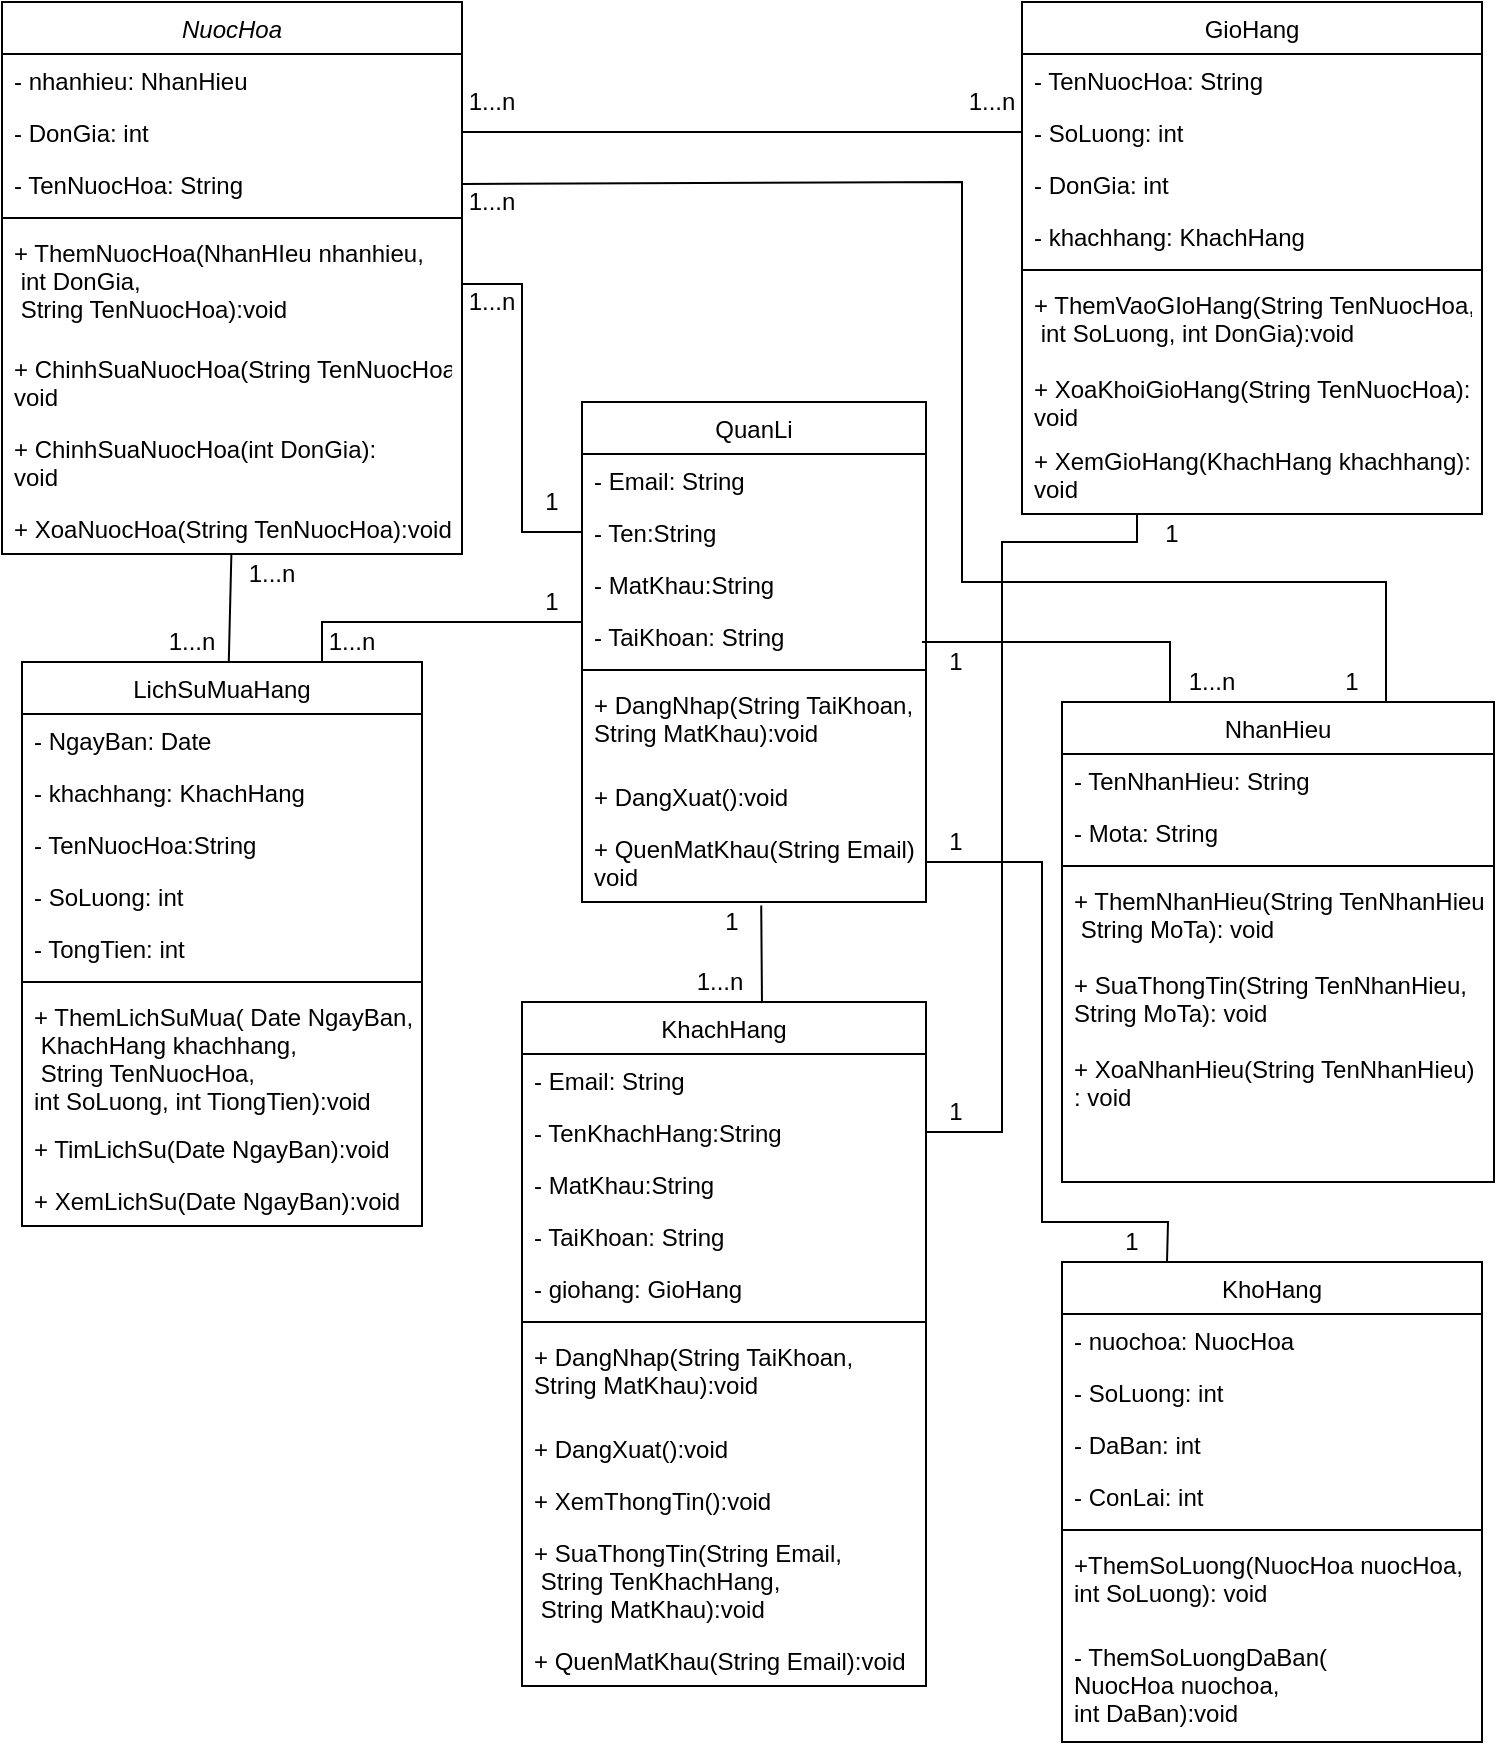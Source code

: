 <mxfile version="26.2.1">
  <diagram id="C5RBs43oDa-KdzZeNtuy" name="Page-1">
    <mxGraphModel dx="987" dy="543" grid="1" gridSize="10" guides="1" tooltips="1" connect="1" arrows="1" fold="1" page="1" pageScale="1" pageWidth="827" pageHeight="1169" math="0" shadow="0">
      <root>
        <mxCell id="WIyWlLk6GJQsqaUBKTNV-0" />
        <mxCell id="WIyWlLk6GJQsqaUBKTNV-1" parent="WIyWlLk6GJQsqaUBKTNV-0" />
        <mxCell id="zkfFHV4jXpPFQw0GAbJ--0" value="NuocHoa" style="swimlane;fontStyle=2;align=center;verticalAlign=top;childLayout=stackLayout;horizontal=1;startSize=26;horizontalStack=0;resizeParent=1;resizeLast=0;collapsible=1;marginBottom=0;rounded=0;shadow=0;strokeWidth=1;" parent="WIyWlLk6GJQsqaUBKTNV-1" vertex="1">
          <mxGeometry x="70" y="30" width="230" height="276" as="geometry">
            <mxRectangle x="230" y="140" width="160" height="26" as="alternateBounds" />
          </mxGeometry>
        </mxCell>
        <mxCell id="zkfFHV4jXpPFQw0GAbJ--1" value="- nhanhieu: NhanHieu" style="text;align=left;verticalAlign=top;spacingLeft=4;spacingRight=4;overflow=hidden;rotatable=0;points=[[0,0.5],[1,0.5]];portConstraint=eastwest;" parent="zkfFHV4jXpPFQw0GAbJ--0" vertex="1">
          <mxGeometry y="26" width="230" height="26" as="geometry" />
        </mxCell>
        <mxCell id="zkfFHV4jXpPFQw0GAbJ--2" value="- DonGia: int" style="text;align=left;verticalAlign=top;spacingLeft=4;spacingRight=4;overflow=hidden;rotatable=0;points=[[0,0.5],[1,0.5]];portConstraint=eastwest;rounded=0;shadow=0;html=0;" parent="zkfFHV4jXpPFQw0GAbJ--0" vertex="1">
          <mxGeometry y="52" width="230" height="26" as="geometry" />
        </mxCell>
        <mxCell id="zkfFHV4jXpPFQw0GAbJ--3" value="- TenNuocHoa: String" style="text;align=left;verticalAlign=top;spacingLeft=4;spacingRight=4;overflow=hidden;rotatable=0;points=[[0,0.5],[1,0.5]];portConstraint=eastwest;rounded=0;shadow=0;html=0;" parent="zkfFHV4jXpPFQw0GAbJ--0" vertex="1">
          <mxGeometry y="78" width="230" height="26" as="geometry" />
        </mxCell>
        <mxCell id="zkfFHV4jXpPFQw0GAbJ--4" value="" style="line;html=1;strokeWidth=1;align=left;verticalAlign=middle;spacingTop=-1;spacingLeft=3;spacingRight=3;rotatable=0;labelPosition=right;points=[];portConstraint=eastwest;" parent="zkfFHV4jXpPFQw0GAbJ--0" vertex="1">
          <mxGeometry y="104" width="230" height="8" as="geometry" />
        </mxCell>
        <mxCell id="FW-kwO7tNeV3jp3-jqOv-0" value="+ ThemNuocHoa(NhanHIeu nhanhieu,&#xa; int DonGia,&#xa; String TenNuocHoa):void" style="text;align=left;verticalAlign=top;spacingLeft=4;spacingRight=4;overflow=hidden;rotatable=0;points=[[0,0.5],[1,0.5]];portConstraint=eastwest;" parent="zkfFHV4jXpPFQw0GAbJ--0" vertex="1">
          <mxGeometry y="112" width="230" height="58" as="geometry" />
        </mxCell>
        <mxCell id="zkfFHV4jXpPFQw0GAbJ--5" value="+ ChinhSuaNuocHoa(String TenNuocHoa):&#xa;void" style="text;align=left;verticalAlign=top;spacingLeft=4;spacingRight=4;overflow=hidden;rotatable=0;points=[[0,0.5],[1,0.5]];portConstraint=eastwest;" parent="zkfFHV4jXpPFQw0GAbJ--0" vertex="1">
          <mxGeometry y="170" width="230" height="40" as="geometry" />
        </mxCell>
        <mxCell id="x4dlPTA_3pkpQ9xTv-OE-11" value="+ ChinhSuaNuocHoa(int DonGia):&#xa;void" style="text;align=left;verticalAlign=top;spacingLeft=4;spacingRight=4;overflow=hidden;rotatable=0;points=[[0,0.5],[1,0.5]];portConstraint=eastwest;" vertex="1" parent="zkfFHV4jXpPFQw0GAbJ--0">
          <mxGeometry y="210" width="230" height="40" as="geometry" />
        </mxCell>
        <mxCell id="MaH9yMPapAMRR2plklv2-0" value="+ XoaNuocHoa(String TenNuocHoa):void" style="text;align=left;verticalAlign=top;spacingLeft=4;spacingRight=4;overflow=hidden;rotatable=0;points=[[0,0.5],[1,0.5]];portConstraint=eastwest;rounded=0;shadow=0;html=0;" parent="zkfFHV4jXpPFQw0GAbJ--0" vertex="1">
          <mxGeometry y="250" width="230" height="26" as="geometry" />
        </mxCell>
        <mxCell id="zkfFHV4jXpPFQw0GAbJ--6" value="LichSuMuaHang" style="swimlane;fontStyle=0;align=center;verticalAlign=top;childLayout=stackLayout;horizontal=1;startSize=26;horizontalStack=0;resizeParent=1;resizeLast=0;collapsible=1;marginBottom=0;rounded=0;shadow=0;strokeWidth=1;" parent="WIyWlLk6GJQsqaUBKTNV-1" vertex="1">
          <mxGeometry x="80" y="360" width="200" height="282" as="geometry">
            <mxRectangle x="130" y="380" width="160" height="26" as="alternateBounds" />
          </mxGeometry>
        </mxCell>
        <mxCell id="zkfFHV4jXpPFQw0GAbJ--7" value="- NgayBan: Date" style="text;align=left;verticalAlign=top;spacingLeft=4;spacingRight=4;overflow=hidden;rotatable=0;points=[[0,0.5],[1,0.5]];portConstraint=eastwest;" parent="zkfFHV4jXpPFQw0GAbJ--6" vertex="1">
          <mxGeometry y="26" width="200" height="26" as="geometry" />
        </mxCell>
        <mxCell id="rm_H_4oMuPFdtpXQ4Fyv-2" value="- khachhang: KhachHang" style="text;align=left;verticalAlign=top;spacingLeft=4;spacingRight=4;overflow=hidden;rotatable=0;points=[[0,0.5],[1,0.5]];portConstraint=eastwest;rounded=0;shadow=0;html=0;" parent="zkfFHV4jXpPFQw0GAbJ--6" vertex="1">
          <mxGeometry y="52" width="200" height="26" as="geometry" />
        </mxCell>
        <mxCell id="zkfFHV4jXpPFQw0GAbJ--8" value="- TenNuocHoa:String" style="text;align=left;verticalAlign=top;spacingLeft=4;spacingRight=4;overflow=hidden;rotatable=0;points=[[0,0.5],[1,0.5]];portConstraint=eastwest;rounded=0;shadow=0;html=0;" parent="zkfFHV4jXpPFQw0GAbJ--6" vertex="1">
          <mxGeometry y="78" width="200" height="26" as="geometry" />
        </mxCell>
        <mxCell id="rm_H_4oMuPFdtpXQ4Fyv-1" value="- SoLuong: int" style="text;align=left;verticalAlign=top;spacingLeft=4;spacingRight=4;overflow=hidden;rotatable=0;points=[[0,0.5],[1,0.5]];portConstraint=eastwest;rounded=0;shadow=0;html=0;" parent="zkfFHV4jXpPFQw0GAbJ--6" vertex="1">
          <mxGeometry y="104" width="200" height="26" as="geometry" />
        </mxCell>
        <mxCell id="MaH9yMPapAMRR2plklv2-12" value="- TongTien: int" style="text;align=left;verticalAlign=top;spacingLeft=4;spacingRight=4;overflow=hidden;rotatable=0;points=[[0,0.5],[1,0.5]];portConstraint=eastwest;rounded=0;shadow=0;html=0;" parent="zkfFHV4jXpPFQw0GAbJ--6" vertex="1">
          <mxGeometry y="130" width="200" height="26" as="geometry" />
        </mxCell>
        <mxCell id="zkfFHV4jXpPFQw0GAbJ--9" value="" style="line;html=1;strokeWidth=1;align=left;verticalAlign=middle;spacingTop=-1;spacingLeft=3;spacingRight=3;rotatable=0;labelPosition=right;points=[];portConstraint=eastwest;" parent="zkfFHV4jXpPFQw0GAbJ--6" vertex="1">
          <mxGeometry y="156" width="200" height="8" as="geometry" />
        </mxCell>
        <mxCell id="zkfFHV4jXpPFQw0GAbJ--10" value="+ ThemLichSuMua( Date NgayBan,&#xa; KhachHang khachhang, &#xa; String TenNuocHoa,&#xa;int SoLuong, int TiongTien):void" style="text;align=left;verticalAlign=top;spacingLeft=4;spacingRight=4;overflow=hidden;rotatable=0;points=[[0,0.5],[1,0.5]];portConstraint=eastwest;fontStyle=0" parent="zkfFHV4jXpPFQw0GAbJ--6" vertex="1">
          <mxGeometry y="164" width="200" height="66" as="geometry" />
        </mxCell>
        <mxCell id="zkfFHV4jXpPFQw0GAbJ--11" value="+ TimLichSu(Date NgayBan):void" style="text;align=left;verticalAlign=top;spacingLeft=4;spacingRight=4;overflow=hidden;rotatable=0;points=[[0,0.5],[1,0.5]];portConstraint=eastwest;" parent="zkfFHV4jXpPFQw0GAbJ--6" vertex="1">
          <mxGeometry y="230" width="200" height="26" as="geometry" />
        </mxCell>
        <mxCell id="MaH9yMPapAMRR2plklv2-13" value="+ XemLichSu(Date NgayBan):void" style="text;align=left;verticalAlign=top;spacingLeft=4;spacingRight=4;overflow=hidden;rotatable=0;points=[[0,0.5],[1,0.5]];portConstraint=eastwest;" parent="zkfFHV4jXpPFQw0GAbJ--6" vertex="1">
          <mxGeometry y="256" width="200" height="26" as="geometry" />
        </mxCell>
        <mxCell id="zkfFHV4jXpPFQw0GAbJ--13" value="NhanHieu" style="swimlane;fontStyle=0;align=center;verticalAlign=top;childLayout=stackLayout;horizontal=1;startSize=26;horizontalStack=0;resizeParent=1;resizeLast=0;collapsible=1;marginBottom=0;rounded=0;shadow=0;strokeWidth=1;" parent="WIyWlLk6GJQsqaUBKTNV-1" vertex="1">
          <mxGeometry x="600" y="380" width="216" height="240" as="geometry">
            <mxRectangle x="340" y="380" width="170" height="26" as="alternateBounds" />
          </mxGeometry>
        </mxCell>
        <mxCell id="zkfFHV4jXpPFQw0GAbJ--14" value="- TenNhanHieu: String" style="text;align=left;verticalAlign=top;spacingLeft=4;spacingRight=4;overflow=hidden;rotatable=0;points=[[0,0.5],[1,0.5]];portConstraint=eastwest;" parent="zkfFHV4jXpPFQw0GAbJ--13" vertex="1">
          <mxGeometry y="26" width="216" height="26" as="geometry" />
        </mxCell>
        <mxCell id="MaH9yMPapAMRR2plklv2-6" value="- Mota: String" style="text;align=left;verticalAlign=top;spacingLeft=4;spacingRight=4;overflow=hidden;rotatable=0;points=[[0,0.5],[1,0.5]];portConstraint=eastwest;" parent="zkfFHV4jXpPFQw0GAbJ--13" vertex="1">
          <mxGeometry y="52" width="216" height="26" as="geometry" />
        </mxCell>
        <mxCell id="zkfFHV4jXpPFQw0GAbJ--15" value="" style="line;html=1;strokeWidth=1;align=left;verticalAlign=middle;spacingTop=-1;spacingLeft=3;spacingRight=3;rotatable=0;labelPosition=right;points=[];portConstraint=eastwest;" parent="zkfFHV4jXpPFQw0GAbJ--13" vertex="1">
          <mxGeometry y="78" width="216" height="8" as="geometry" />
        </mxCell>
        <mxCell id="MaH9yMPapAMRR2plklv2-7" value="+ ThemNhanHieu(String TenNhanHieu,&#xa; String MoTa): void" style="text;align=left;verticalAlign=top;spacingLeft=4;spacingRight=4;overflow=hidden;rotatable=0;points=[[0,0.5],[1,0.5]];portConstraint=eastwest;" parent="zkfFHV4jXpPFQw0GAbJ--13" vertex="1">
          <mxGeometry y="86" width="216" height="42" as="geometry" />
        </mxCell>
        <mxCell id="MaH9yMPapAMRR2plklv2-10" value="+ SuaThongTin(String TenNhanHieu,&#xa;String MoTa): void" style="text;align=left;verticalAlign=top;spacingLeft=4;spacingRight=4;overflow=hidden;rotatable=0;points=[[0,0.5],[1,0.5]];portConstraint=eastwest;" parent="zkfFHV4jXpPFQw0GAbJ--13" vertex="1">
          <mxGeometry y="128" width="216" height="42" as="geometry" />
        </mxCell>
        <mxCell id="MaH9yMPapAMRR2plklv2-11" value="+ XoaNhanHieu(String TenNhanHieu)&#xa;: void" style="text;align=left;verticalAlign=top;spacingLeft=4;spacingRight=4;overflow=hidden;rotatable=0;points=[[0,0.5],[1,0.5]];portConstraint=eastwest;" parent="zkfFHV4jXpPFQw0GAbJ--13" vertex="1">
          <mxGeometry y="170" width="216" height="42" as="geometry" />
        </mxCell>
        <mxCell id="zkfFHV4jXpPFQw0GAbJ--17" value="QuanLi" style="swimlane;fontStyle=0;align=center;verticalAlign=top;childLayout=stackLayout;horizontal=1;startSize=26;horizontalStack=0;resizeParent=1;resizeLast=0;collapsible=1;marginBottom=0;rounded=0;shadow=0;strokeWidth=1;" parent="WIyWlLk6GJQsqaUBKTNV-1" vertex="1">
          <mxGeometry x="360" y="230" width="172" height="250" as="geometry">
            <mxRectangle x="550" y="140" width="160" height="26" as="alternateBounds" />
          </mxGeometry>
        </mxCell>
        <mxCell id="zkfFHV4jXpPFQw0GAbJ--18" value="- Email: String" style="text;align=left;verticalAlign=top;spacingLeft=4;spacingRight=4;overflow=hidden;rotatable=0;points=[[0,0.5],[1,0.5]];portConstraint=eastwest;" parent="zkfFHV4jXpPFQw0GAbJ--17" vertex="1">
          <mxGeometry y="26" width="172" height="26" as="geometry" />
        </mxCell>
        <mxCell id="zkfFHV4jXpPFQw0GAbJ--21" value="- Ten:String" style="text;align=left;verticalAlign=top;spacingLeft=4;spacingRight=4;overflow=hidden;rotatable=0;points=[[0,0.5],[1,0.5]];portConstraint=eastwest;rounded=0;shadow=0;html=0;" parent="zkfFHV4jXpPFQw0GAbJ--17" vertex="1">
          <mxGeometry y="52" width="172" height="26" as="geometry" />
        </mxCell>
        <mxCell id="zkfFHV4jXpPFQw0GAbJ--22" value="- MatKhau:String" style="text;align=left;verticalAlign=top;spacingLeft=4;spacingRight=4;overflow=hidden;rotatable=0;points=[[0,0.5],[1,0.5]];portConstraint=eastwest;rounded=0;shadow=0;html=0;" parent="zkfFHV4jXpPFQw0GAbJ--17" vertex="1">
          <mxGeometry y="78" width="172" height="26" as="geometry" />
        </mxCell>
        <mxCell id="MaH9yMPapAMRR2plklv2-1" value="- TaiKhoan: String" style="text;align=left;verticalAlign=top;spacingLeft=4;spacingRight=4;overflow=hidden;rotatable=0;points=[[0,0.5],[1,0.5]];portConstraint=eastwest;rounded=0;shadow=0;html=0;" parent="zkfFHV4jXpPFQw0GAbJ--17" vertex="1">
          <mxGeometry y="104" width="172" height="26" as="geometry" />
        </mxCell>
        <mxCell id="zkfFHV4jXpPFQw0GAbJ--23" value="" style="line;html=1;strokeWidth=1;align=left;verticalAlign=middle;spacingTop=-1;spacingLeft=3;spacingRight=3;rotatable=0;labelPosition=right;points=[];portConstraint=eastwest;" parent="zkfFHV4jXpPFQw0GAbJ--17" vertex="1">
          <mxGeometry y="130" width="172" height="8" as="geometry" />
        </mxCell>
        <mxCell id="zkfFHV4jXpPFQw0GAbJ--24" value="+ DangNhap(String TaiKhoan,&#xa;String MatKhau):void" style="text;align=left;verticalAlign=top;spacingLeft=4;spacingRight=4;overflow=hidden;rotatable=0;points=[[0,0.5],[1,0.5]];portConstraint=eastwest;" parent="zkfFHV4jXpPFQw0GAbJ--17" vertex="1">
          <mxGeometry y="138" width="172" height="46" as="geometry" />
        </mxCell>
        <mxCell id="MaH9yMPapAMRR2plklv2-3" value="+ DangXuat():void" style="text;align=left;verticalAlign=top;spacingLeft=4;spacingRight=4;overflow=hidden;rotatable=0;points=[[0,0.5],[1,0.5]];portConstraint=eastwest;rounded=0;shadow=0;html=0;" parent="zkfFHV4jXpPFQw0GAbJ--17" vertex="1">
          <mxGeometry y="184" width="172" height="26" as="geometry" />
        </mxCell>
        <mxCell id="x4dlPTA_3pkpQ9xTv-OE-8" value="+ QuenMatKhau(String Email):&#xa;void" style="text;align=left;verticalAlign=top;spacingLeft=4;spacingRight=4;overflow=hidden;rotatable=0;points=[[0,0.5],[1,0.5]];portConstraint=eastwest;rounded=0;shadow=0;html=0;" vertex="1" parent="zkfFHV4jXpPFQw0GAbJ--17">
          <mxGeometry y="210" width="172" height="40" as="geometry" />
        </mxCell>
        <mxCell id="MaH9yMPapAMRR2plklv2-14" value="" style="endArrow=none;html=1;rounded=0;" parent="WIyWlLk6GJQsqaUBKTNV-1" source="MaH9yMPapAMRR2plklv2-0" target="zkfFHV4jXpPFQw0GAbJ--6" edge="1">
          <mxGeometry width="50" height="50" relative="1" as="geometry">
            <mxPoint x="180" y="310" as="sourcePoint" />
            <mxPoint x="390" y="280" as="targetPoint" />
          </mxGeometry>
        </mxCell>
        <mxCell id="MaH9yMPapAMRR2plklv2-15" value="" style="endArrow=none;html=1;rounded=0;exitX=0.75;exitY=0;exitDx=0;exitDy=0;entryX=1;entryY=1;entryDx=0;entryDy=0;entryPerimeter=0;" parent="WIyWlLk6GJQsqaUBKTNV-1" source="zkfFHV4jXpPFQw0GAbJ--6" target="MaH9yMPapAMRR2plklv2-18" edge="1">
          <mxGeometry width="50" height="50" relative="1" as="geometry">
            <mxPoint x="340" y="330" as="sourcePoint" />
            <mxPoint x="390" y="280" as="targetPoint" />
            <Array as="points">
              <mxPoint x="230" y="340" />
            </Array>
          </mxGeometry>
        </mxCell>
        <mxCell id="MaH9yMPapAMRR2plklv2-16" value="" style="endArrow=none;html=1;rounded=0;exitX=0.25;exitY=0;exitDx=0;exitDy=0;" parent="WIyWlLk6GJQsqaUBKTNV-1" source="zkfFHV4jXpPFQw0GAbJ--13" edge="1">
          <mxGeometry width="50" height="50" relative="1" as="geometry">
            <mxPoint x="340" y="330" as="sourcePoint" />
            <mxPoint x="530" y="350" as="targetPoint" />
            <Array as="points">
              <mxPoint x="654" y="350" />
            </Array>
          </mxGeometry>
        </mxCell>
        <mxCell id="MaH9yMPapAMRR2plklv2-18" value="1" style="text;html=1;align=center;verticalAlign=middle;whiteSpace=wrap;rounded=0;" parent="WIyWlLk6GJQsqaUBKTNV-1" vertex="1">
          <mxGeometry x="330" y="320" width="30" height="20" as="geometry" />
        </mxCell>
        <mxCell id="MaH9yMPapAMRR2plklv2-20" value="1...&lt;span style=&quot;background-color: initial;&quot;&gt;n&lt;/span&gt;" style="text;html=1;align=center;verticalAlign=middle;whiteSpace=wrap;rounded=0;" parent="WIyWlLk6GJQsqaUBKTNV-1" vertex="1">
          <mxGeometry x="150" y="340" width="30" height="20" as="geometry" />
        </mxCell>
        <mxCell id="MaH9yMPapAMRR2plklv2-22" value="1...&lt;span style=&quot;background-color: initial;&quot;&gt;n&lt;/span&gt;" style="text;html=1;align=center;verticalAlign=middle;whiteSpace=wrap;rounded=0;" parent="WIyWlLk6GJQsqaUBKTNV-1" vertex="1">
          <mxGeometry x="660" y="360" width="30" height="20" as="geometry" />
        </mxCell>
        <mxCell id="0Squ-P8KOqfG7wdATpva-2" value="1...&lt;span style=&quot;background-color: initial;&quot;&gt;n&lt;/span&gt;" style="text;html=1;align=center;verticalAlign=middle;whiteSpace=wrap;rounded=0;" parent="WIyWlLk6GJQsqaUBKTNV-1" vertex="1">
          <mxGeometry x="190" y="306" width="30" height="20" as="geometry" />
        </mxCell>
        <mxCell id="rm_H_4oMuPFdtpXQ4Fyv-4" value="1...&lt;span style=&quot;background-color: initial;&quot;&gt;n&lt;/span&gt;" style="text;html=1;align=center;verticalAlign=middle;whiteSpace=wrap;rounded=0;" parent="WIyWlLk6GJQsqaUBKTNV-1" vertex="1">
          <mxGeometry x="230" y="340" width="30" height="20" as="geometry" />
        </mxCell>
        <mxCell id="rm_H_4oMuPFdtpXQ4Fyv-5" value="" style="endArrow=none;html=1;rounded=0;exitX=1;exitY=0.5;exitDx=0;exitDy=0;entryX=0;entryY=0.5;entryDx=0;entryDy=0;" parent="WIyWlLk6GJQsqaUBKTNV-1" source="FW-kwO7tNeV3jp3-jqOv-0" target="zkfFHV4jXpPFQw0GAbJ--21" edge="1">
          <mxGeometry width="50" height="50" relative="1" as="geometry">
            <mxPoint x="300" y="351" as="sourcePoint" />
            <mxPoint x="570" y="199" as="targetPoint" />
            <Array as="points">
              <mxPoint x="330" y="171" />
              <mxPoint x="330" y="295" />
            </Array>
          </mxGeometry>
        </mxCell>
        <mxCell id="rm_H_4oMuPFdtpXQ4Fyv-6" value="1" style="text;html=1;align=center;verticalAlign=middle;whiteSpace=wrap;rounded=0;" parent="WIyWlLk6GJQsqaUBKTNV-1" vertex="1">
          <mxGeometry x="532" y="350" width="30" height="20" as="geometry" />
        </mxCell>
        <mxCell id="rm_H_4oMuPFdtpXQ4Fyv-7" value="1" style="text;html=1;align=center;verticalAlign=middle;whiteSpace=wrap;rounded=0;" parent="WIyWlLk6GJQsqaUBKTNV-1" vertex="1">
          <mxGeometry x="330" y="270" width="30" height="20" as="geometry" />
        </mxCell>
        <mxCell id="rm_H_4oMuPFdtpXQ4Fyv-8" value="1...&lt;span style=&quot;background-color: initial;&quot;&gt;n&lt;/span&gt;" style="text;html=1;align=center;verticalAlign=middle;whiteSpace=wrap;rounded=0;" parent="WIyWlLk6GJQsqaUBKTNV-1" vertex="1">
          <mxGeometry x="300" y="170" width="30" height="20" as="geometry" />
        </mxCell>
        <mxCell id="QOHU-zACexYrLQ0ibmPA-1" value="KhachHang" style="swimlane;fontStyle=0;align=center;verticalAlign=top;childLayout=stackLayout;horizontal=1;startSize=26;horizontalStack=0;resizeParent=1;resizeLast=0;collapsible=1;marginBottom=0;rounded=0;shadow=0;strokeWidth=1;" parent="WIyWlLk6GJQsqaUBKTNV-1" vertex="1">
          <mxGeometry x="330" y="530" width="202" height="342" as="geometry">
            <mxRectangle x="550" y="140" width="160" height="26" as="alternateBounds" />
          </mxGeometry>
        </mxCell>
        <mxCell id="QOHU-zACexYrLQ0ibmPA-2" value="- Email: String" style="text;align=left;verticalAlign=top;spacingLeft=4;spacingRight=4;overflow=hidden;rotatable=0;points=[[0,0.5],[1,0.5]];portConstraint=eastwest;" parent="QOHU-zACexYrLQ0ibmPA-1" vertex="1">
          <mxGeometry y="26" width="202" height="26" as="geometry" />
        </mxCell>
        <mxCell id="QOHU-zACexYrLQ0ibmPA-3" value="- TenKhachHang:String" style="text;align=left;verticalAlign=top;spacingLeft=4;spacingRight=4;overflow=hidden;rotatable=0;points=[[0,0.5],[1,0.5]];portConstraint=eastwest;rounded=0;shadow=0;html=0;" parent="QOHU-zACexYrLQ0ibmPA-1" vertex="1">
          <mxGeometry y="52" width="202" height="26" as="geometry" />
        </mxCell>
        <mxCell id="QOHU-zACexYrLQ0ibmPA-4" value="- MatKhau:String" style="text;align=left;verticalAlign=top;spacingLeft=4;spacingRight=4;overflow=hidden;rotatable=0;points=[[0,0.5],[1,0.5]];portConstraint=eastwest;rounded=0;shadow=0;html=0;" parent="QOHU-zACexYrLQ0ibmPA-1" vertex="1">
          <mxGeometry y="78" width="202" height="26" as="geometry" />
        </mxCell>
        <mxCell id="QOHU-zACexYrLQ0ibmPA-5" value="- TaiKhoan: String" style="text;align=left;verticalAlign=top;spacingLeft=4;spacingRight=4;overflow=hidden;rotatable=0;points=[[0,0.5],[1,0.5]];portConstraint=eastwest;rounded=0;shadow=0;html=0;" parent="QOHU-zACexYrLQ0ibmPA-1" vertex="1">
          <mxGeometry y="104" width="202" height="26" as="geometry" />
        </mxCell>
        <mxCell id="x4dlPTA_3pkpQ9xTv-OE-3" value="- giohang: GioHang" style="text;align=left;verticalAlign=top;spacingLeft=4;spacingRight=4;overflow=hidden;rotatable=0;points=[[0,0.5],[1,0.5]];portConstraint=eastwest;rounded=0;shadow=0;html=0;" vertex="1" parent="QOHU-zACexYrLQ0ibmPA-1">
          <mxGeometry y="130" width="202" height="26" as="geometry" />
        </mxCell>
        <mxCell id="QOHU-zACexYrLQ0ibmPA-6" value="" style="line;html=1;strokeWidth=1;align=left;verticalAlign=middle;spacingTop=-1;spacingLeft=3;spacingRight=3;rotatable=0;labelPosition=right;points=[];portConstraint=eastwest;" parent="QOHU-zACexYrLQ0ibmPA-1" vertex="1">
          <mxGeometry y="156" width="202" height="8" as="geometry" />
        </mxCell>
        <mxCell id="QOHU-zACexYrLQ0ibmPA-7" value="+ DangNhap(String TaiKhoan,&#xa;String MatKhau):void" style="text;align=left;verticalAlign=top;spacingLeft=4;spacingRight=4;overflow=hidden;rotatable=0;points=[[0,0.5],[1,0.5]];portConstraint=eastwest;" parent="QOHU-zACexYrLQ0ibmPA-1" vertex="1">
          <mxGeometry y="164" width="202" height="46" as="geometry" />
        </mxCell>
        <mxCell id="QOHU-zACexYrLQ0ibmPA-8" value="+ DangXuat():void" style="text;align=left;verticalAlign=top;spacingLeft=4;spacingRight=4;overflow=hidden;rotatable=0;points=[[0,0.5],[1,0.5]];portConstraint=eastwest;rounded=0;shadow=0;html=0;" parent="QOHU-zACexYrLQ0ibmPA-1" vertex="1">
          <mxGeometry y="210" width="202" height="26" as="geometry" />
        </mxCell>
        <mxCell id="QOHU-zACexYrLQ0ibmPA-10" value="+ XemThongTin():void" style="text;align=left;verticalAlign=top;spacingLeft=4;spacingRight=4;overflow=hidden;rotatable=0;points=[[0,0.5],[1,0.5]];portConstraint=eastwest;rounded=0;shadow=0;html=0;" parent="QOHU-zACexYrLQ0ibmPA-1" vertex="1">
          <mxGeometry y="236" width="202" height="26" as="geometry" />
        </mxCell>
        <mxCell id="x4dlPTA_3pkpQ9xTv-OE-1" value="+ SuaThongTin(String Email,&#xa; String TenKhachHang,&#xa; String MatKhau):void" style="text;align=left;verticalAlign=top;spacingLeft=4;spacingRight=4;overflow=hidden;rotatable=0;points=[[0,0.5],[1,0.5]];portConstraint=eastwest;rounded=0;shadow=0;html=0;" vertex="1" parent="QOHU-zACexYrLQ0ibmPA-1">
          <mxGeometry y="262" width="202" height="54" as="geometry" />
        </mxCell>
        <mxCell id="x4dlPTA_3pkpQ9xTv-OE-0" value="+ QuenMatKhau(String Email):void" style="text;align=left;verticalAlign=top;spacingLeft=4;spacingRight=4;overflow=hidden;rotatable=0;points=[[0,0.5],[1,0.5]];portConstraint=eastwest;rounded=0;shadow=0;html=0;" vertex="1" parent="QOHU-zACexYrLQ0ibmPA-1">
          <mxGeometry y="316" width="202" height="26" as="geometry" />
        </mxCell>
        <mxCell id="QOHU-zACexYrLQ0ibmPA-11" value="" style="endArrow=none;html=1;rounded=0;exitX=0.594;exitY=0;exitDx=0;exitDy=0;exitPerimeter=0;entryX=0.521;entryY=1.044;entryDx=0;entryDy=0;entryPerimeter=0;" parent="WIyWlLk6GJQsqaUBKTNV-1" source="QOHU-zACexYrLQ0ibmPA-1" target="x4dlPTA_3pkpQ9xTv-OE-8" edge="1">
          <mxGeometry width="50" height="50" relative="1" as="geometry">
            <mxPoint x="552" y="519" as="sourcePoint" />
            <mxPoint x="450" y="490" as="targetPoint" />
          </mxGeometry>
        </mxCell>
        <mxCell id="QOHU-zACexYrLQ0ibmPA-12" value="1" style="text;html=1;align=center;verticalAlign=middle;whiteSpace=wrap;rounded=0;" parent="WIyWlLk6GJQsqaUBKTNV-1" vertex="1">
          <mxGeometry x="420" y="480" width="30" height="20" as="geometry" />
        </mxCell>
        <mxCell id="QOHU-zACexYrLQ0ibmPA-13" value="1...&lt;span style=&quot;background-color: initial;&quot;&gt;n&lt;/span&gt;" style="text;html=1;align=center;verticalAlign=middle;whiteSpace=wrap;rounded=0;" parent="WIyWlLk6GJQsqaUBKTNV-1" vertex="1">
          <mxGeometry x="414" y="510" width="30" height="20" as="geometry" />
        </mxCell>
        <mxCell id="QOHU-zACexYrLQ0ibmPA-14" value="GioHang" style="swimlane;fontStyle=0;align=center;verticalAlign=top;childLayout=stackLayout;horizontal=1;startSize=26;horizontalStack=0;resizeParent=1;resizeLast=0;collapsible=1;marginBottom=0;rounded=0;shadow=0;strokeWidth=1;" parent="WIyWlLk6GJQsqaUBKTNV-1" vertex="1">
          <mxGeometry x="580" y="30" width="230" height="256" as="geometry">
            <mxRectangle x="340" y="380" width="170" height="26" as="alternateBounds" />
          </mxGeometry>
        </mxCell>
        <mxCell id="QOHU-zACexYrLQ0ibmPA-15" value="- TenNuocHoa: String" style="text;align=left;verticalAlign=top;spacingLeft=4;spacingRight=4;overflow=hidden;rotatable=0;points=[[0,0.5],[1,0.5]];portConstraint=eastwest;" parent="QOHU-zACexYrLQ0ibmPA-14" vertex="1">
          <mxGeometry y="26" width="230" height="26" as="geometry" />
        </mxCell>
        <mxCell id="QOHU-zACexYrLQ0ibmPA-16" value="- SoLuong: int" style="text;align=left;verticalAlign=top;spacingLeft=4;spacingRight=4;overflow=hidden;rotatable=0;points=[[0,0.5],[1,0.5]];portConstraint=eastwest;" parent="QOHU-zACexYrLQ0ibmPA-14" vertex="1">
          <mxGeometry y="52" width="230" height="26" as="geometry" />
        </mxCell>
        <mxCell id="x4dlPTA_3pkpQ9xTv-OE-2" value="- DonGia: int" style="text;align=left;verticalAlign=top;spacingLeft=4;spacingRight=4;overflow=hidden;rotatable=0;points=[[0,0.5],[1,0.5]];portConstraint=eastwest;" vertex="1" parent="QOHU-zACexYrLQ0ibmPA-14">
          <mxGeometry y="78" width="230" height="26" as="geometry" />
        </mxCell>
        <mxCell id="x4dlPTA_3pkpQ9xTv-OE-7" value="- khachhang: KhachHang" style="text;align=left;verticalAlign=top;spacingLeft=4;spacingRight=4;overflow=hidden;rotatable=0;points=[[0,0.5],[1,0.5]];portConstraint=eastwest;" vertex="1" parent="QOHU-zACexYrLQ0ibmPA-14">
          <mxGeometry y="104" width="230" height="26" as="geometry" />
        </mxCell>
        <mxCell id="QOHU-zACexYrLQ0ibmPA-17" value="" style="line;html=1;strokeWidth=1;align=left;verticalAlign=middle;spacingTop=-1;spacingLeft=3;spacingRight=3;rotatable=0;labelPosition=right;points=[];portConstraint=eastwest;" parent="QOHU-zACexYrLQ0ibmPA-14" vertex="1">
          <mxGeometry y="130" width="230" height="8" as="geometry" />
        </mxCell>
        <mxCell id="QOHU-zACexYrLQ0ibmPA-18" value="+ ThemVaoGIoHang(String TenNuocHoa,&#xa; int SoLuong, int DonGia):void" style="text;align=left;verticalAlign=top;spacingLeft=4;spacingRight=4;overflow=hidden;rotatable=0;points=[[0,0.5],[1,0.5]];portConstraint=eastwest;" parent="QOHU-zACexYrLQ0ibmPA-14" vertex="1">
          <mxGeometry y="138" width="230" height="42" as="geometry" />
        </mxCell>
        <mxCell id="QOHU-zACexYrLQ0ibmPA-19" value="+ XoaKhoiGioHang(String TenNuocHoa):&#xa;void" style="text;align=left;verticalAlign=top;spacingLeft=4;spacingRight=4;overflow=hidden;rotatable=0;points=[[0,0.5],[1,0.5]];portConstraint=eastwest;" parent="QOHU-zACexYrLQ0ibmPA-14" vertex="1">
          <mxGeometry y="180" width="230" height="36" as="geometry" />
        </mxCell>
        <mxCell id="QOHU-zACexYrLQ0ibmPA-20" value="+ XemGioHang(KhachHang khachhang):&#xa;void" style="text;align=left;verticalAlign=top;spacingLeft=4;spacingRight=4;overflow=hidden;rotatable=0;points=[[0,0.5],[1,0.5]];portConstraint=eastwest;" parent="QOHU-zACexYrLQ0ibmPA-14" vertex="1">
          <mxGeometry y="216" width="230" height="40" as="geometry" />
        </mxCell>
        <mxCell id="QOHU-zACexYrLQ0ibmPA-23" value="" style="endArrow=none;html=1;rounded=0;exitX=1;exitY=0.5;exitDx=0;exitDy=0;entryX=0;entryY=0.5;entryDx=0;entryDy=0;" parent="WIyWlLk6GJQsqaUBKTNV-1" source="zkfFHV4jXpPFQw0GAbJ--2" target="QOHU-zACexYrLQ0ibmPA-16" edge="1">
          <mxGeometry width="50" height="50" relative="1" as="geometry">
            <mxPoint x="440" y="60" as="sourcePoint" />
            <mxPoint x="500" y="184" as="targetPoint" />
          </mxGeometry>
        </mxCell>
        <mxCell id="QOHU-zACexYrLQ0ibmPA-24" value="1...&lt;span style=&quot;background-color: initial;&quot;&gt;n&lt;/span&gt;" style="text;html=1;align=center;verticalAlign=middle;whiteSpace=wrap;rounded=0;" parent="WIyWlLk6GJQsqaUBKTNV-1" vertex="1">
          <mxGeometry x="550" y="70" width="30" height="20" as="geometry" />
        </mxCell>
        <mxCell id="QOHU-zACexYrLQ0ibmPA-25" value="1...&lt;span style=&quot;background-color: initial;&quot;&gt;n&lt;/span&gt;" style="text;html=1;align=center;verticalAlign=middle;whiteSpace=wrap;rounded=0;" parent="WIyWlLk6GJQsqaUBKTNV-1" vertex="1">
          <mxGeometry x="300" y="70" width="30" height="20" as="geometry" />
        </mxCell>
        <mxCell id="QOHU-zACexYrLQ0ibmPA-26" value="" style="endArrow=none;html=1;rounded=0;exitX=1;exitY=0.5;exitDx=0;exitDy=0;entryX=0.25;entryY=1;entryDx=0;entryDy=0;edgeStyle=orthogonalEdgeStyle;" parent="WIyWlLk6GJQsqaUBKTNV-1" source="QOHU-zACexYrLQ0ibmPA-3" target="QOHU-zACexYrLQ0ibmPA-14" edge="1">
          <mxGeometry width="50" height="50" relative="1" as="geometry">
            <mxPoint x="600" y="519" as="sourcePoint" />
            <mxPoint x="478" y="460" as="targetPoint" />
            <Array as="points">
              <mxPoint x="570" y="595" />
              <mxPoint x="570" y="300" />
              <mxPoint x="637" y="300" />
            </Array>
          </mxGeometry>
        </mxCell>
        <mxCell id="QOHU-zACexYrLQ0ibmPA-27" value="1" style="text;html=1;align=center;verticalAlign=middle;whiteSpace=wrap;rounded=0;" parent="WIyWlLk6GJQsqaUBKTNV-1" vertex="1">
          <mxGeometry x="640" y="286" width="30" height="20" as="geometry" />
        </mxCell>
        <mxCell id="QOHU-zACexYrLQ0ibmPA-28" value="1" style="text;html=1;align=center;verticalAlign=middle;whiteSpace=wrap;rounded=0;" parent="WIyWlLk6GJQsqaUBKTNV-1" vertex="1">
          <mxGeometry x="532" y="575" width="30" height="20" as="geometry" />
        </mxCell>
        <mxCell id="x4dlPTA_3pkpQ9xTv-OE-4" value="" style="endArrow=none;html=1;rounded=0;exitX=1;exitY=0.5;exitDx=0;exitDy=0;entryX=0.75;entryY=0;entryDx=0;entryDy=0;" edge="1" parent="WIyWlLk6GJQsqaUBKTNV-1" source="zkfFHV4jXpPFQw0GAbJ--3" target="zkfFHV4jXpPFQw0GAbJ--13">
          <mxGeometry width="50" height="50" relative="1" as="geometry">
            <mxPoint x="310" y="105" as="sourcePoint" />
            <mxPoint x="590" y="103" as="targetPoint" />
            <Array as="points">
              <mxPoint x="550" y="120" />
              <mxPoint x="550" y="320" />
              <mxPoint x="762" y="320" />
            </Array>
          </mxGeometry>
        </mxCell>
        <mxCell id="x4dlPTA_3pkpQ9xTv-OE-5" value="1" style="text;html=1;align=center;verticalAlign=middle;whiteSpace=wrap;rounded=0;" vertex="1" parent="WIyWlLk6GJQsqaUBKTNV-1">
          <mxGeometry x="730" y="360" width="30" height="20" as="geometry" />
        </mxCell>
        <mxCell id="x4dlPTA_3pkpQ9xTv-OE-6" value="1...&lt;span style=&quot;background-color: initial;&quot;&gt;n&lt;/span&gt;" style="text;html=1;align=center;verticalAlign=middle;whiteSpace=wrap;rounded=0;" vertex="1" parent="WIyWlLk6GJQsqaUBKTNV-1">
          <mxGeometry x="300" y="120" width="30" height="20" as="geometry" />
        </mxCell>
        <mxCell id="x4dlPTA_3pkpQ9xTv-OE-15" value="KhoHang" style="swimlane;fontStyle=0;align=center;verticalAlign=top;childLayout=stackLayout;horizontal=1;startSize=26;horizontalStack=0;resizeParent=1;resizeLast=0;collapsible=1;marginBottom=0;rounded=0;shadow=0;strokeWidth=1;" vertex="1" parent="WIyWlLk6GJQsqaUBKTNV-1">
          <mxGeometry x="600" y="660" width="210" height="240" as="geometry">
            <mxRectangle x="550" y="140" width="160" height="26" as="alternateBounds" />
          </mxGeometry>
        </mxCell>
        <mxCell id="x4dlPTA_3pkpQ9xTv-OE-16" value="- nuochoa: NuocHoa" style="text;align=left;verticalAlign=top;spacingLeft=4;spacingRight=4;overflow=hidden;rotatable=0;points=[[0,0.5],[1,0.5]];portConstraint=eastwest;" vertex="1" parent="x4dlPTA_3pkpQ9xTv-OE-15">
          <mxGeometry y="26" width="210" height="26" as="geometry" />
        </mxCell>
        <mxCell id="x4dlPTA_3pkpQ9xTv-OE-17" value="- SoLuong: int" style="text;align=left;verticalAlign=top;spacingLeft=4;spacingRight=4;overflow=hidden;rotatable=0;points=[[0,0.5],[1,0.5]];portConstraint=eastwest;rounded=0;shadow=0;html=0;" vertex="1" parent="x4dlPTA_3pkpQ9xTv-OE-15">
          <mxGeometry y="52" width="210" height="26" as="geometry" />
        </mxCell>
        <mxCell id="x4dlPTA_3pkpQ9xTv-OE-18" value="- DaBan: int" style="text;align=left;verticalAlign=top;spacingLeft=4;spacingRight=4;overflow=hidden;rotatable=0;points=[[0,0.5],[1,0.5]];portConstraint=eastwest;rounded=0;shadow=0;html=0;" vertex="1" parent="x4dlPTA_3pkpQ9xTv-OE-15">
          <mxGeometry y="78" width="210" height="26" as="geometry" />
        </mxCell>
        <mxCell id="x4dlPTA_3pkpQ9xTv-OE-24" value="- ConLai: int" style="text;align=left;verticalAlign=top;spacingLeft=4;spacingRight=4;overflow=hidden;rotatable=0;points=[[0,0.5],[1,0.5]];portConstraint=eastwest;rounded=0;shadow=0;html=0;" vertex="1" parent="x4dlPTA_3pkpQ9xTv-OE-15">
          <mxGeometry y="104" width="210" height="26" as="geometry" />
        </mxCell>
        <mxCell id="x4dlPTA_3pkpQ9xTv-OE-20" value="" style="line;html=1;strokeWidth=1;align=left;verticalAlign=middle;spacingTop=-1;spacingLeft=3;spacingRight=3;rotatable=0;labelPosition=right;points=[];portConstraint=eastwest;" vertex="1" parent="x4dlPTA_3pkpQ9xTv-OE-15">
          <mxGeometry y="130" width="210" height="8" as="geometry" />
        </mxCell>
        <mxCell id="x4dlPTA_3pkpQ9xTv-OE-21" value="+ThemSoLuong(NuocHoa nuocHoa,&#xa;int SoLuong): void " style="text;align=left;verticalAlign=top;spacingLeft=4;spacingRight=4;overflow=hidden;rotatable=0;points=[[0,0.5],[1,0.5]];portConstraint=eastwest;" vertex="1" parent="x4dlPTA_3pkpQ9xTv-OE-15">
          <mxGeometry y="138" width="210" height="46" as="geometry" />
        </mxCell>
        <mxCell id="x4dlPTA_3pkpQ9xTv-OE-22" value="- ThemSoLuongDaBan(&#xa;NuocHoa nuochoa,&#xa;int DaBan):void" style="text;align=left;verticalAlign=top;spacingLeft=4;spacingRight=4;overflow=hidden;rotatable=0;points=[[0,0.5],[1,0.5]];portConstraint=eastwest;rounded=0;shadow=0;html=0;" vertex="1" parent="x4dlPTA_3pkpQ9xTv-OE-15">
          <mxGeometry y="184" width="210" height="56" as="geometry" />
        </mxCell>
        <mxCell id="x4dlPTA_3pkpQ9xTv-OE-25" value="" style="endArrow=none;html=1;rounded=0;entryX=1;entryY=0.5;entryDx=0;entryDy=0;exitX=0.25;exitY=0;exitDx=0;exitDy=0;" edge="1" parent="WIyWlLk6GJQsqaUBKTNV-1" source="x4dlPTA_3pkpQ9xTv-OE-15" target="x4dlPTA_3pkpQ9xTv-OE-8">
          <mxGeometry width="50" height="50" relative="1" as="geometry">
            <mxPoint x="590" y="650" as="sourcePoint" />
            <mxPoint x="550" y="460" as="targetPoint" />
            <Array as="points">
              <mxPoint x="653" y="640" />
              <mxPoint x="590" y="640" />
              <mxPoint x="590" y="460" />
            </Array>
          </mxGeometry>
        </mxCell>
        <mxCell id="x4dlPTA_3pkpQ9xTv-OE-26" value="1" style="text;html=1;align=center;verticalAlign=middle;whiteSpace=wrap;rounded=0;" vertex="1" parent="WIyWlLk6GJQsqaUBKTNV-1">
          <mxGeometry x="620" y="640" width="30" height="20" as="geometry" />
        </mxCell>
        <mxCell id="x4dlPTA_3pkpQ9xTv-OE-27" value="1" style="text;html=1;align=center;verticalAlign=middle;whiteSpace=wrap;rounded=0;" vertex="1" parent="WIyWlLk6GJQsqaUBKTNV-1">
          <mxGeometry x="532" y="440" width="30" height="20" as="geometry" />
        </mxCell>
      </root>
    </mxGraphModel>
  </diagram>
</mxfile>
